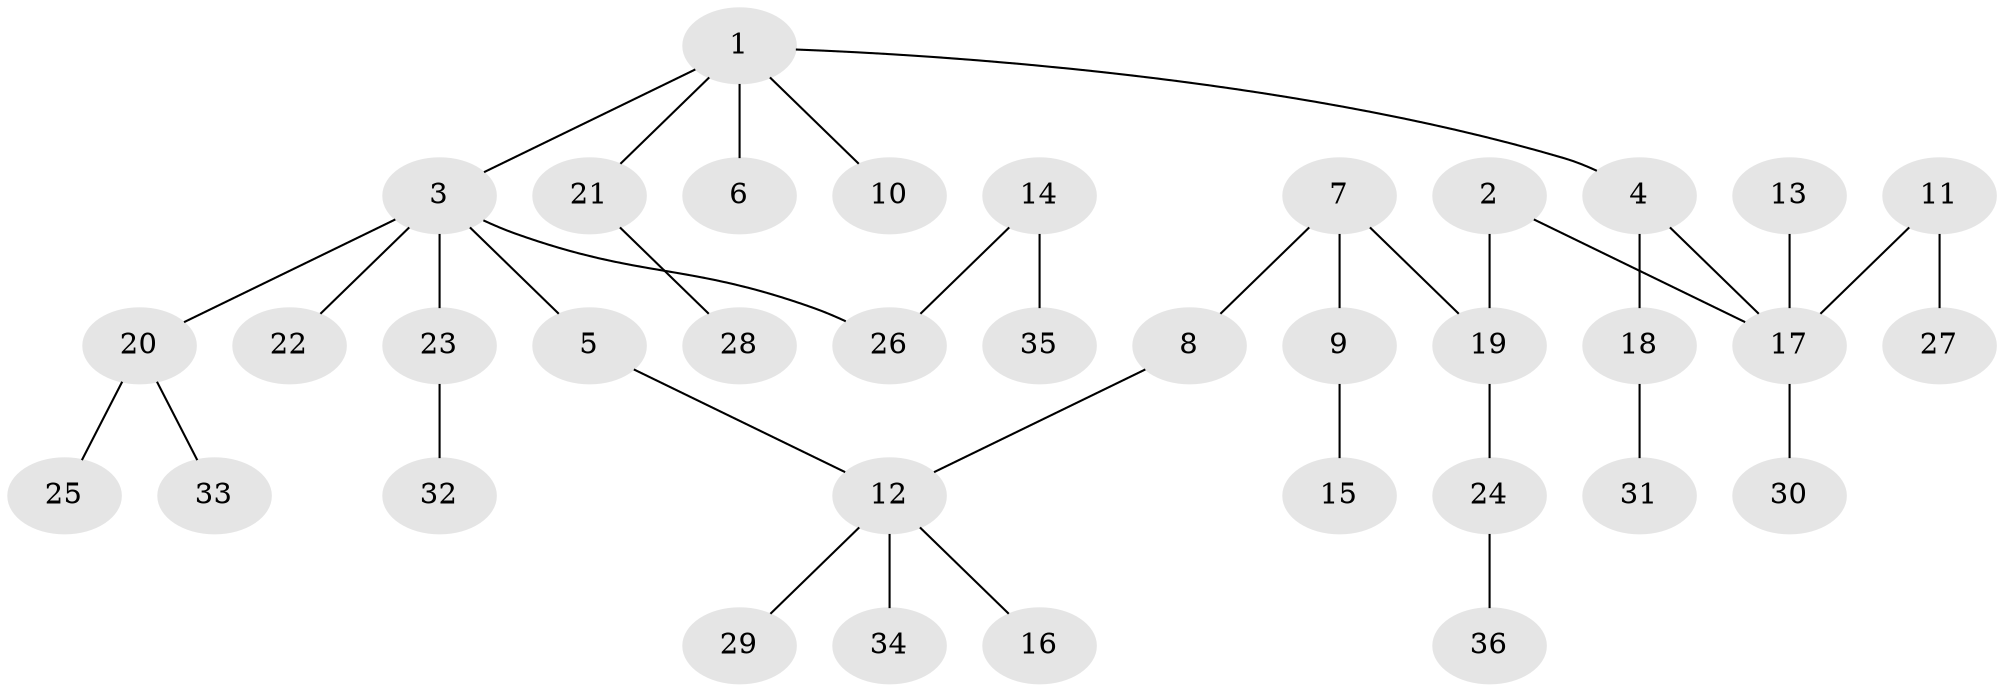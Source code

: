 // original degree distribution, {4: 0.05555555555555555, 6: 0.027777777777777776, 3: 0.16666666666666666, 2: 0.3055555555555556, 5: 0.013888888888888888, 1: 0.4305555555555556}
// Generated by graph-tools (version 1.1) at 2025/49/03/09/25 03:49:24]
// undirected, 36 vertices, 36 edges
graph export_dot {
graph [start="1"]
  node [color=gray90,style=filled];
  1;
  2;
  3;
  4;
  5;
  6;
  7;
  8;
  9;
  10;
  11;
  12;
  13;
  14;
  15;
  16;
  17;
  18;
  19;
  20;
  21;
  22;
  23;
  24;
  25;
  26;
  27;
  28;
  29;
  30;
  31;
  32;
  33;
  34;
  35;
  36;
  1 -- 3 [weight=1.0];
  1 -- 4 [weight=1.0];
  1 -- 6 [weight=1.0];
  1 -- 10 [weight=1.0];
  1 -- 21 [weight=1.0];
  2 -- 17 [weight=1.0];
  2 -- 19 [weight=1.0];
  3 -- 5 [weight=1.0];
  3 -- 20 [weight=1.0];
  3 -- 22 [weight=1.0];
  3 -- 23 [weight=1.0];
  3 -- 26 [weight=1.0];
  4 -- 17 [weight=1.0];
  4 -- 18 [weight=1.0];
  5 -- 12 [weight=1.0];
  7 -- 8 [weight=1.0];
  7 -- 9 [weight=1.0];
  7 -- 19 [weight=1.0];
  8 -- 12 [weight=1.0];
  9 -- 15 [weight=1.0];
  11 -- 17 [weight=1.0];
  11 -- 27 [weight=1.0];
  12 -- 16 [weight=1.0];
  12 -- 29 [weight=1.0];
  12 -- 34 [weight=1.0];
  13 -- 17 [weight=1.0];
  14 -- 26 [weight=1.0];
  14 -- 35 [weight=1.0];
  17 -- 30 [weight=1.0];
  18 -- 31 [weight=1.0];
  19 -- 24 [weight=1.0];
  20 -- 25 [weight=1.0];
  20 -- 33 [weight=1.0];
  21 -- 28 [weight=1.0];
  23 -- 32 [weight=1.0];
  24 -- 36 [weight=1.0];
}
